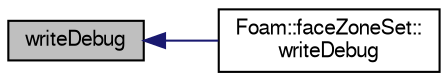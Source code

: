 digraph "writeDebug"
{
  bgcolor="transparent";
  edge [fontname="FreeSans",fontsize="10",labelfontname="FreeSans",labelfontsize="10"];
  node [fontname="FreeSans",fontsize="10",shape=record];
  rankdir="LR";
  Node1 [label="writeDebug",height=0.2,width=0.4,color="black", fillcolor="grey75", style="filled" fontcolor="black"];
  Node1 -> Node2 [dir="back",color="midnightblue",fontsize="10",style="solid",fontname="FreeSans"];
  Node2 [label="Foam::faceZoneSet::\lwriteDebug",height=0.2,width=0.4,color="black",URL="$a00721.html#a2e0459def09f570b9eec9aeabd517d5f",tooltip="Write maxLen items with label and coordinates. "];
}
